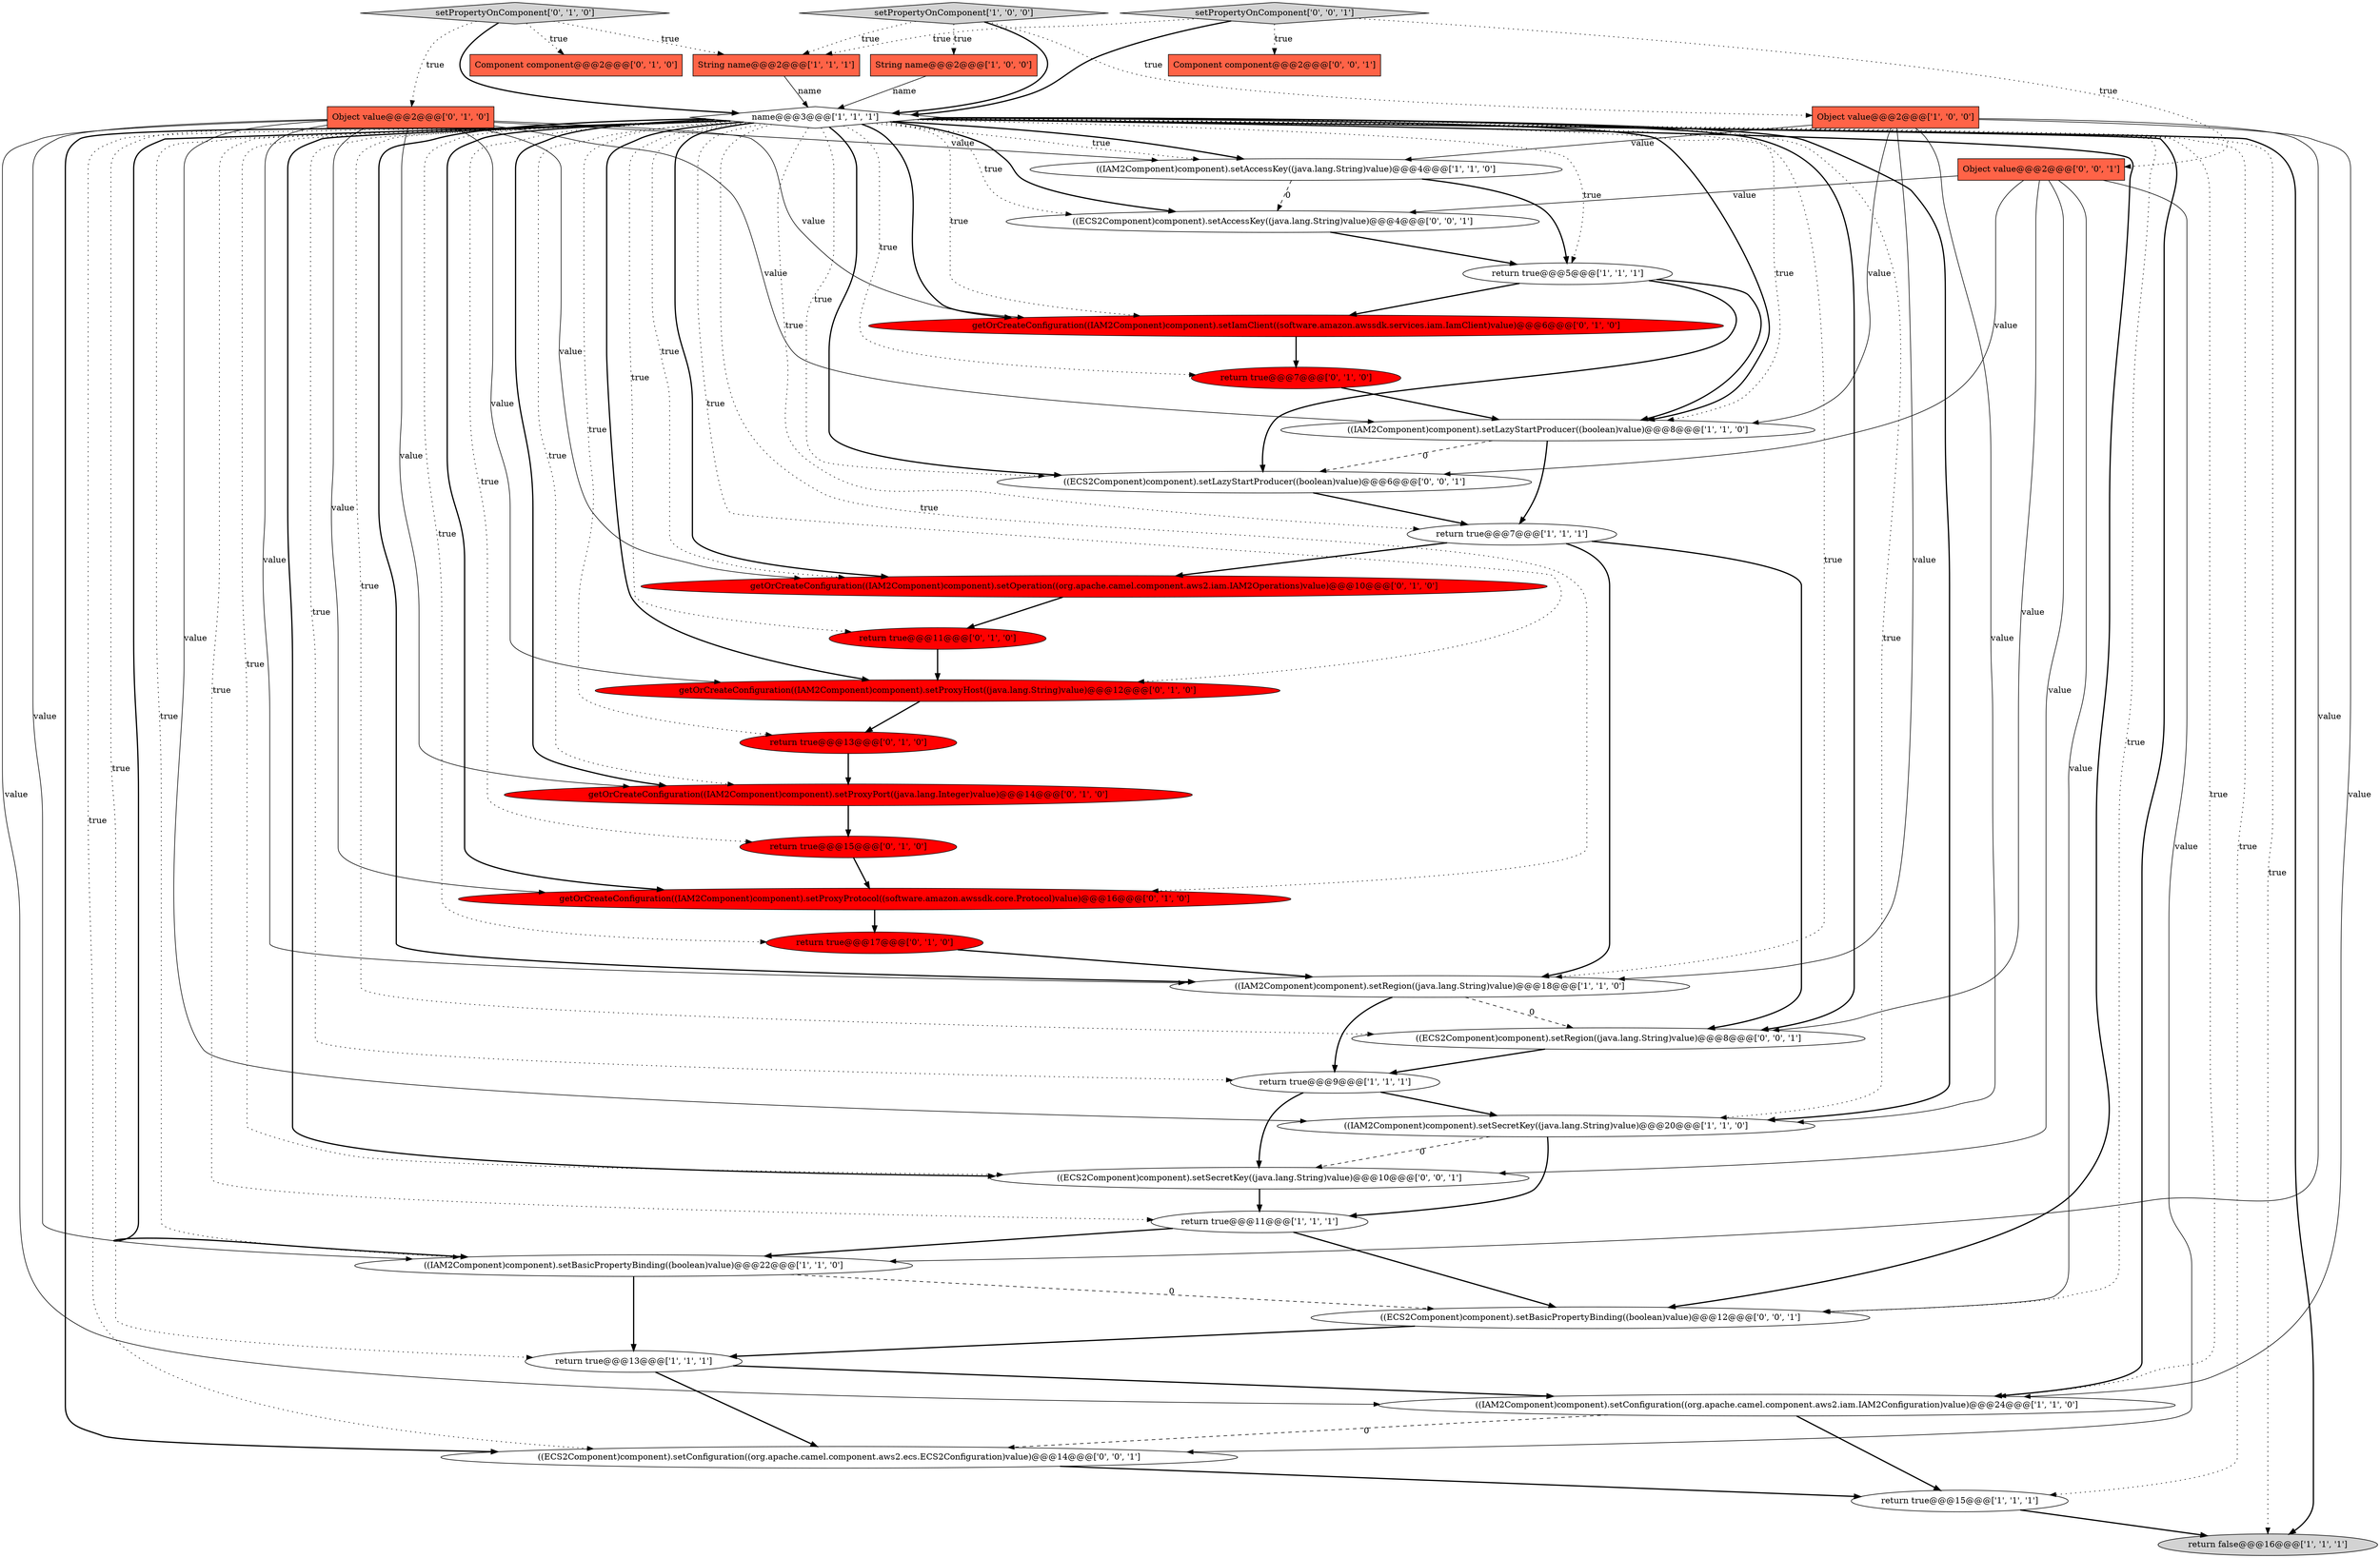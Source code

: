 digraph {
28 [style = filled, label = "setPropertyOnComponent['0', '1', '0']", fillcolor = lightgray, shape = diamond image = "AAA0AAABBB2BBB"];
12 [style = filled, label = "((IAM2Component)component).setBasicPropertyBinding((boolean)value)@@@22@@@['1', '1', '0']", fillcolor = white, shape = ellipse image = "AAA0AAABBB1BBB"];
25 [style = filled, label = "getOrCreateConfiguration((IAM2Component)component).setIamClient((software.amazon.awssdk.services.iam.IamClient)value)@@@6@@@['0', '1', '0']", fillcolor = red, shape = ellipse image = "AAA1AAABBB2BBB"];
34 [style = filled, label = "((ECS2Component)component).setSecretKey((java.lang.String)value)@@@10@@@['0', '0', '1']", fillcolor = white, shape = ellipse image = "AAA0AAABBB3BBB"];
31 [style = filled, label = "((ECS2Component)component).setRegion((java.lang.String)value)@@@8@@@['0', '0', '1']", fillcolor = white, shape = ellipse image = "AAA0AAABBB3BBB"];
6 [style = filled, label = "String name@@@2@@@['1', '0', '0']", fillcolor = tomato, shape = box image = "AAA0AAABBB1BBB"];
19 [style = filled, label = "return true@@@7@@@['0', '1', '0']", fillcolor = red, shape = ellipse image = "AAA1AAABBB2BBB"];
14 [style = filled, label = "return true@@@7@@@['1', '1', '1']", fillcolor = white, shape = ellipse image = "AAA0AAABBB1BBB"];
22 [style = filled, label = "getOrCreateConfiguration((IAM2Component)component).setProxyHost((java.lang.String)value)@@@12@@@['0', '1', '0']", fillcolor = red, shape = ellipse image = "AAA1AAABBB2BBB"];
5 [style = filled, label = "Object value@@@2@@@['1', '0', '0']", fillcolor = tomato, shape = box image = "AAA0AAABBB1BBB"];
26 [style = filled, label = "return true@@@17@@@['0', '1', '0']", fillcolor = red, shape = ellipse image = "AAA1AAABBB2BBB"];
3 [style = filled, label = "return true@@@9@@@['1', '1', '1']", fillcolor = white, shape = ellipse image = "AAA0AAABBB1BBB"];
33 [style = filled, label = "Object value@@@2@@@['0', '0', '1']", fillcolor = tomato, shape = box image = "AAA0AAABBB3BBB"];
35 [style = filled, label = "((ECS2Component)component).setBasicPropertyBinding((boolean)value)@@@12@@@['0', '0', '1']", fillcolor = white, shape = ellipse image = "AAA0AAABBB3BBB"];
21 [style = filled, label = "getOrCreateConfiguration((IAM2Component)component).setOperation((org.apache.camel.component.aws2.iam.IAM2Operations)value)@@@10@@@['0', '1', '0']", fillcolor = red, shape = ellipse image = "AAA1AAABBB2BBB"];
13 [style = filled, label = "((IAM2Component)component).setLazyStartProducer((boolean)value)@@@8@@@['1', '1', '0']", fillcolor = white, shape = ellipse image = "AAA0AAABBB1BBB"];
18 [style = filled, label = "Object value@@@2@@@['0', '1', '0']", fillcolor = tomato, shape = box image = "AAA0AAABBB2BBB"];
20 [style = filled, label = "getOrCreateConfiguration((IAM2Component)component).setProxyPort((java.lang.Integer)value)@@@14@@@['0', '1', '0']", fillcolor = red, shape = ellipse image = "AAA1AAABBB2BBB"];
9 [style = filled, label = "return false@@@16@@@['1', '1', '1']", fillcolor = lightgray, shape = ellipse image = "AAA0AAABBB1BBB"];
0 [style = filled, label = "((IAM2Component)component).setConfiguration((org.apache.camel.component.aws2.iam.IAM2Configuration)value)@@@24@@@['1', '1', '0']", fillcolor = white, shape = ellipse image = "AAA0AAABBB1BBB"];
2 [style = filled, label = "return true@@@5@@@['1', '1', '1']", fillcolor = white, shape = ellipse image = "AAA0AAABBB1BBB"];
37 [style = filled, label = "((ECS2Component)component).setAccessKey((java.lang.String)value)@@@4@@@['0', '0', '1']", fillcolor = white, shape = ellipse image = "AAA0AAABBB3BBB"];
16 [style = filled, label = "((IAM2Component)component).setRegion((java.lang.String)value)@@@18@@@['1', '1', '0']", fillcolor = white, shape = ellipse image = "AAA0AAABBB1BBB"];
39 [style = filled, label = "((ECS2Component)component).setLazyStartProducer((boolean)value)@@@6@@@['0', '0', '1']", fillcolor = white, shape = ellipse image = "AAA0AAABBB3BBB"];
36 [style = filled, label = "((ECS2Component)component).setConfiguration((org.apache.camel.component.aws2.ecs.ECS2Configuration)value)@@@14@@@['0', '0', '1']", fillcolor = white, shape = ellipse image = "AAA0AAABBB3BBB"];
10 [style = filled, label = "String name@@@2@@@['1', '1', '1']", fillcolor = tomato, shape = box image = "AAA0AAABBB1BBB"];
17 [style = filled, label = "return true@@@11@@@['1', '1', '1']", fillcolor = white, shape = ellipse image = "AAA0AAABBB1BBB"];
24 [style = filled, label = "getOrCreateConfiguration((IAM2Component)component).setProxyProtocol((software.amazon.awssdk.core.Protocol)value)@@@16@@@['0', '1', '0']", fillcolor = red, shape = ellipse image = "AAA1AAABBB2BBB"];
4 [style = filled, label = "return true@@@15@@@['1', '1', '1']", fillcolor = white, shape = ellipse image = "AAA0AAABBB1BBB"];
29 [style = filled, label = "return true@@@13@@@['0', '1', '0']", fillcolor = red, shape = ellipse image = "AAA1AAABBB2BBB"];
32 [style = filled, label = "Component component@@@2@@@['0', '0', '1']", fillcolor = tomato, shape = box image = "AAA0AAABBB3BBB"];
11 [style = filled, label = "((IAM2Component)component).setAccessKey((java.lang.String)value)@@@4@@@['1', '1', '0']", fillcolor = white, shape = ellipse image = "AAA0AAABBB1BBB"];
30 [style = filled, label = "return true@@@11@@@['0', '1', '0']", fillcolor = red, shape = ellipse image = "AAA1AAABBB2BBB"];
8 [style = filled, label = "((IAM2Component)component).setSecretKey((java.lang.String)value)@@@20@@@['1', '1', '0']", fillcolor = white, shape = ellipse image = "AAA0AAABBB1BBB"];
23 [style = filled, label = "return true@@@15@@@['0', '1', '0']", fillcolor = red, shape = ellipse image = "AAA1AAABBB2BBB"];
15 [style = filled, label = "name@@@3@@@['1', '1', '1']", fillcolor = white, shape = diamond image = "AAA0AAABBB1BBB"];
38 [style = filled, label = "setPropertyOnComponent['0', '0', '1']", fillcolor = lightgray, shape = diamond image = "AAA0AAABBB3BBB"];
27 [style = filled, label = "Component component@@@2@@@['0', '1', '0']", fillcolor = tomato, shape = box image = "AAA0AAABBB2BBB"];
1 [style = filled, label = "setPropertyOnComponent['1', '0', '0']", fillcolor = lightgray, shape = diamond image = "AAA0AAABBB1BBB"];
7 [style = filled, label = "return true@@@13@@@['1', '1', '1']", fillcolor = white, shape = ellipse image = "AAA0AAABBB1BBB"];
12->35 [style = dashed, label="0"];
16->31 [style = dashed, label="0"];
15->25 [style = bold, label=""];
15->21 [style = bold, label=""];
15->31 [style = dotted, label="true"];
39->14 [style = bold, label=""];
15->20 [style = dotted, label="true"];
21->30 [style = bold, label=""];
15->21 [style = dotted, label="true"];
15->7 [style = dotted, label="true"];
38->15 [style = bold, label=""];
12->7 [style = bold, label=""];
15->9 [style = dotted, label="true"];
3->34 [style = bold, label=""];
18->12 [style = solid, label="value"];
15->30 [style = dotted, label="true"];
33->37 [style = solid, label="value"];
15->8 [style = dotted, label="true"];
15->11 [style = bold, label=""];
15->29 [style = dotted, label="true"];
15->20 [style = bold, label=""];
28->18 [style = dotted, label="true"];
15->0 [style = bold, label=""];
34->17 [style = bold, label=""];
25->19 [style = bold, label=""];
1->6 [style = dotted, label="true"];
28->27 [style = dotted, label="true"];
0->36 [style = dashed, label="0"];
2->25 [style = bold, label=""];
13->14 [style = bold, label=""];
35->7 [style = bold, label=""];
38->33 [style = dotted, label="true"];
15->26 [style = dotted, label="true"];
17->35 [style = bold, label=""];
18->24 [style = solid, label="value"];
14->16 [style = bold, label=""];
16->3 [style = bold, label=""];
28->10 [style = dotted, label="true"];
15->13 [style = bold, label=""];
15->34 [style = bold, label=""];
15->34 [style = dotted, label="true"];
15->24 [style = dotted, label="true"];
15->2 [style = dotted, label="true"];
36->4 [style = bold, label=""];
8->34 [style = dashed, label="0"];
7->0 [style = bold, label=""];
5->16 [style = solid, label="value"];
15->35 [style = dotted, label="true"];
5->0 [style = solid, label="value"];
33->35 [style = solid, label="value"];
15->14 [style = dotted, label="true"];
18->8 [style = solid, label="value"];
15->16 [style = dotted, label="true"];
15->35 [style = bold, label=""];
15->13 [style = dotted, label="true"];
15->17 [style = dotted, label="true"];
15->3 [style = dotted, label="true"];
8->17 [style = bold, label=""];
2->39 [style = bold, label=""];
26->16 [style = bold, label=""];
29->20 [style = bold, label=""];
19->13 [style = bold, label=""];
20->23 [style = bold, label=""];
33->36 [style = solid, label="value"];
15->31 [style = bold, label=""];
15->9 [style = bold, label=""];
15->12 [style = dotted, label="true"];
15->12 [style = bold, label=""];
31->3 [style = bold, label=""];
33->31 [style = solid, label="value"];
14->21 [style = bold, label=""];
15->36 [style = bold, label=""];
4->9 [style = bold, label=""];
38->10 [style = dotted, label="true"];
1->10 [style = dotted, label="true"];
18->0 [style = solid, label="value"];
22->29 [style = bold, label=""];
18->25 [style = solid, label="value"];
38->32 [style = dotted, label="true"];
5->13 [style = solid, label="value"];
18->20 [style = solid, label="value"];
15->0 [style = dotted, label="true"];
15->22 [style = bold, label=""];
18->21 [style = solid, label="value"];
13->39 [style = dashed, label="0"];
24->26 [style = bold, label=""];
17->12 [style = bold, label=""];
33->34 [style = solid, label="value"];
3->8 [style = bold, label=""];
14->31 [style = bold, label=""];
15->11 [style = dotted, label="true"];
15->37 [style = dotted, label="true"];
37->2 [style = bold, label=""];
5->11 [style = solid, label="value"];
15->23 [style = dotted, label="true"];
15->25 [style = dotted, label="true"];
15->37 [style = bold, label=""];
15->8 [style = bold, label=""];
7->36 [style = bold, label=""];
10->15 [style = solid, label="name"];
30->22 [style = bold, label=""];
28->15 [style = bold, label=""];
15->39 [style = dotted, label="true"];
5->8 [style = solid, label="value"];
1->15 [style = bold, label=""];
33->39 [style = solid, label="value"];
15->36 [style = dotted, label="true"];
15->22 [style = dotted, label="true"];
15->16 [style = bold, label=""];
11->2 [style = bold, label=""];
15->4 [style = dotted, label="true"];
2->13 [style = bold, label=""];
23->24 [style = bold, label=""];
18->22 [style = solid, label="value"];
6->15 [style = solid, label="name"];
18->11 [style = solid, label="value"];
0->4 [style = bold, label=""];
15->19 [style = dotted, label="true"];
15->24 [style = bold, label=""];
15->39 [style = bold, label=""];
11->37 [style = dashed, label="0"];
18->16 [style = solid, label="value"];
18->13 [style = solid, label="value"];
5->12 [style = solid, label="value"];
1->5 [style = dotted, label="true"];
}
